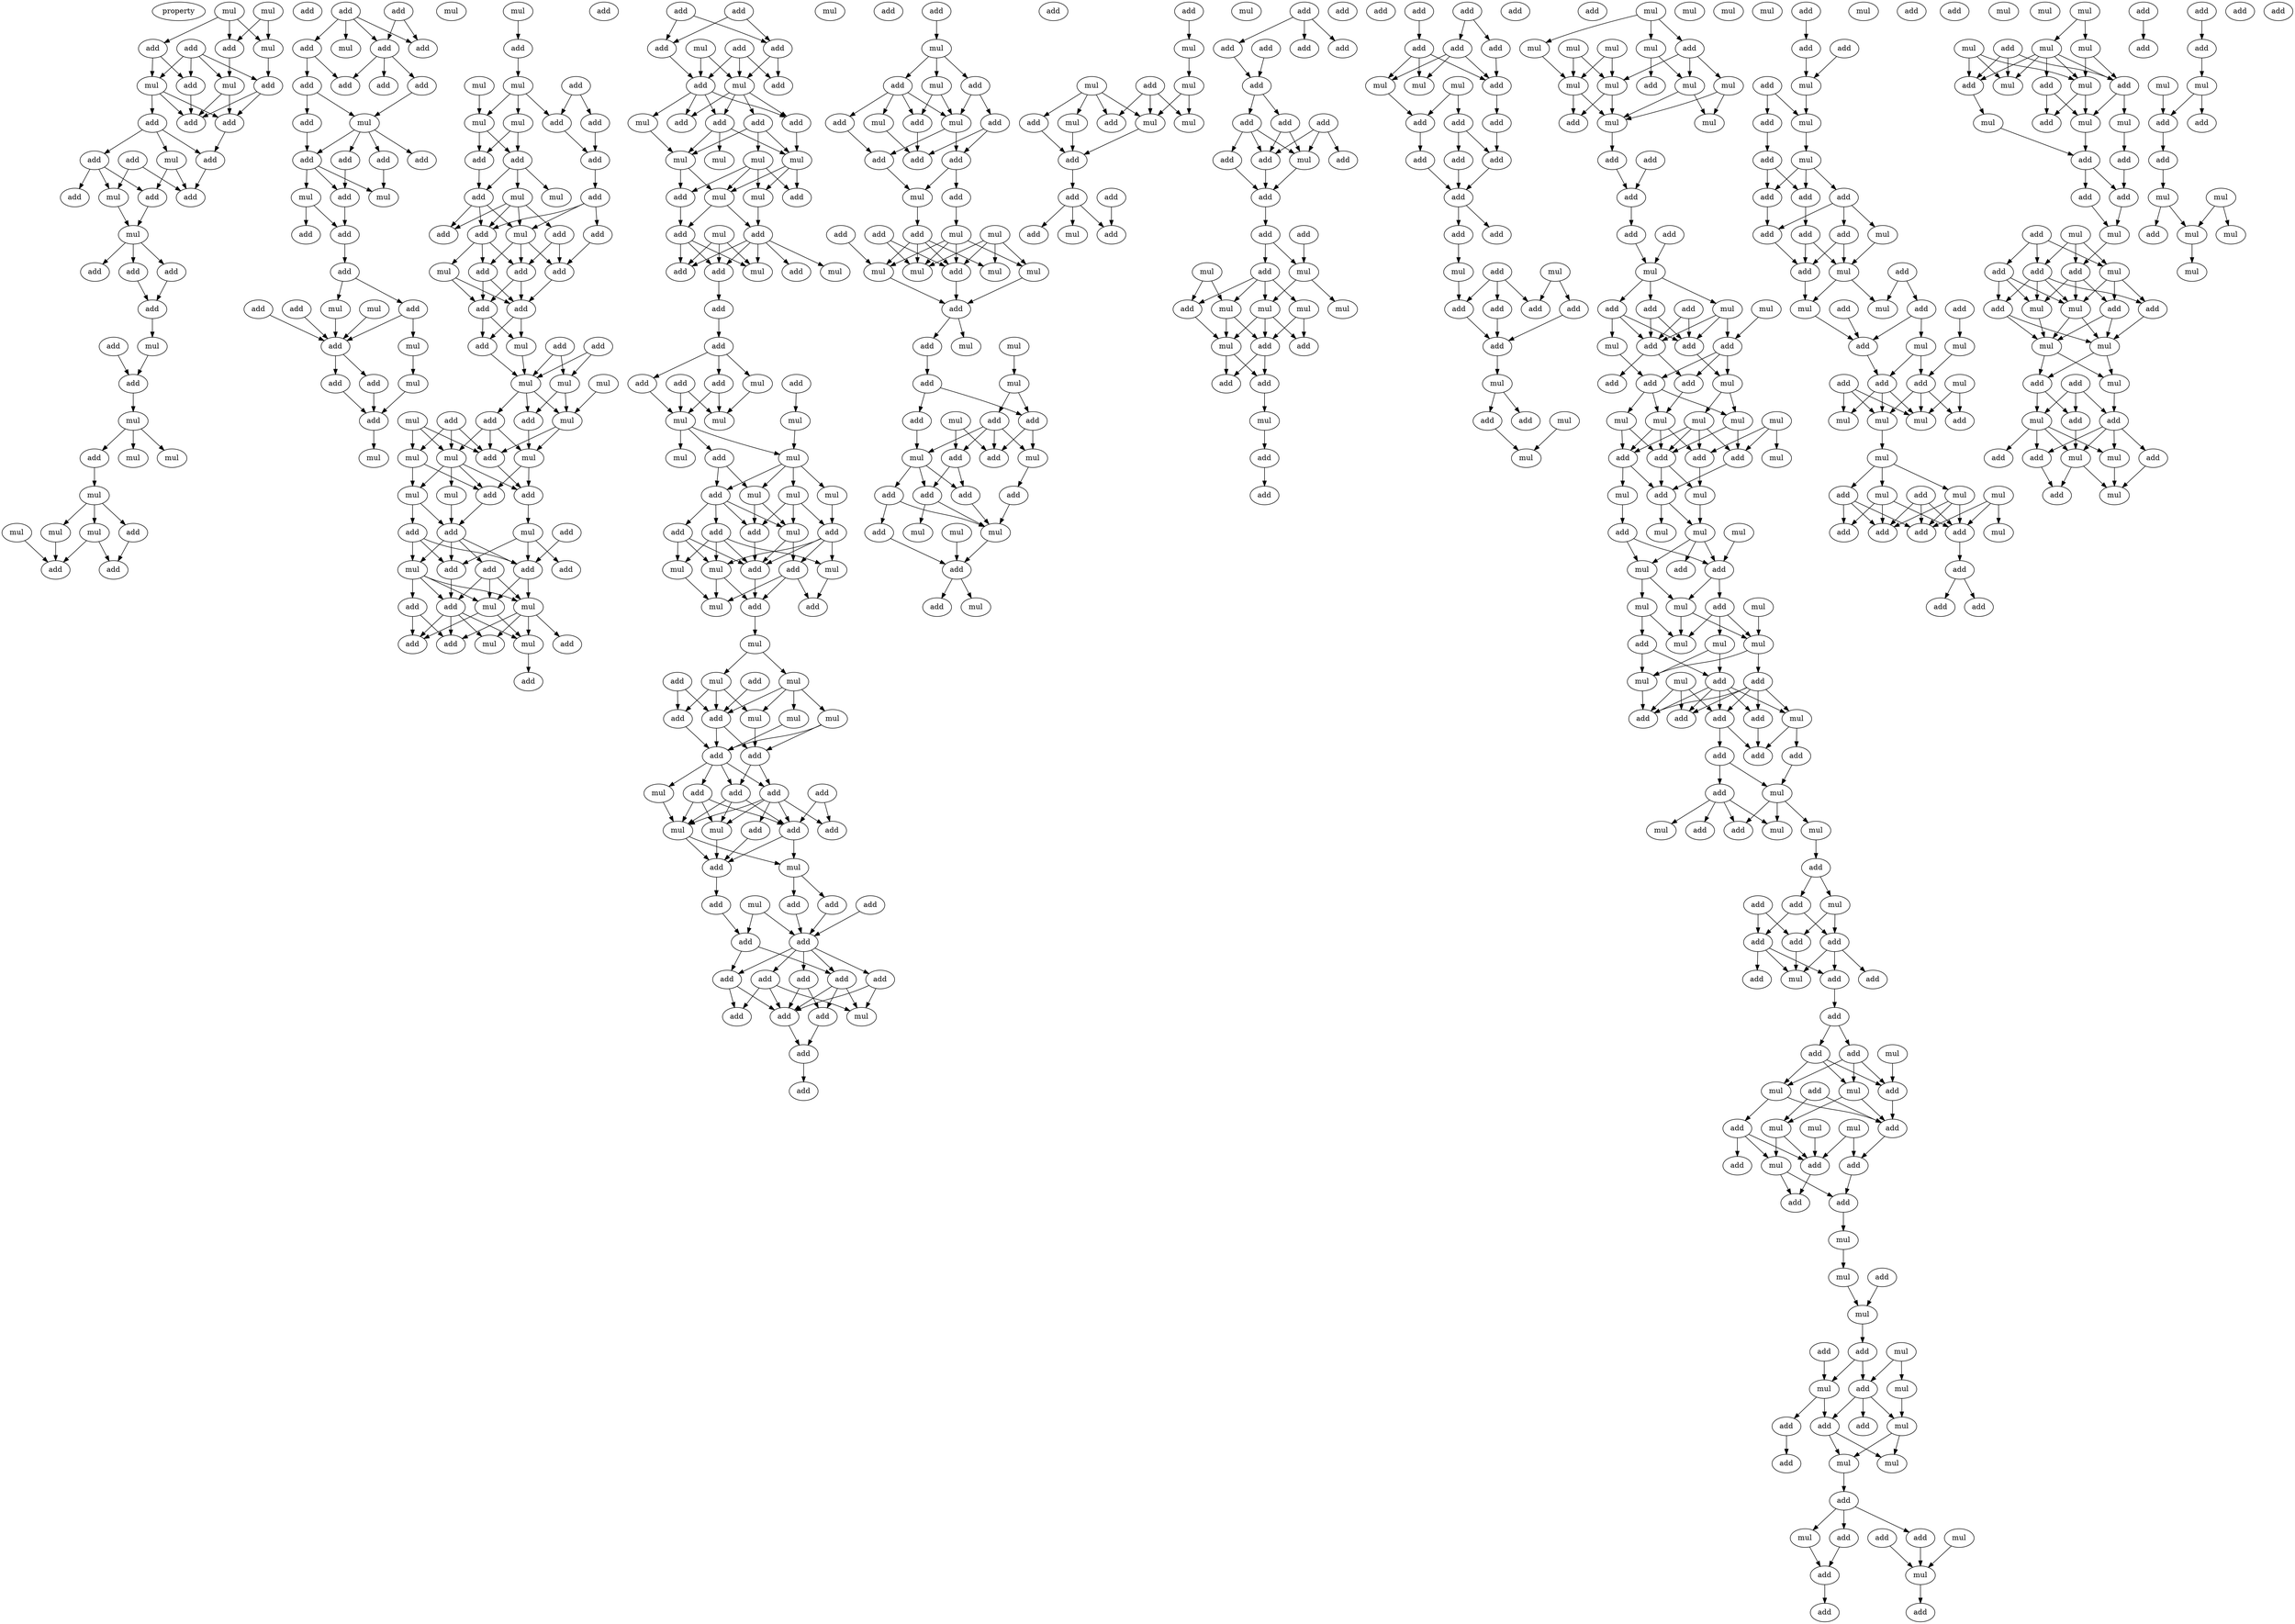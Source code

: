 digraph {
    node [fontcolor=black]
    property [mul=2,lf=1.2]
    0 [ label = mul ];
    1 [ label = mul ];
    2 [ label = add ];
    3 [ label = add ];
    4 [ label = mul ];
    5 [ label = add ];
    6 [ label = add ];
    7 [ label = mul ];
    8 [ label = add ];
    9 [ label = mul ];
    10 [ label = add ];
    11 [ label = add ];
    12 [ label = add ];
    13 [ label = add ];
    14 [ label = add ];
    15 [ label = add ];
    16 [ label = mul ];
    17 [ label = mul ];
    18 [ label = add ];
    19 [ label = add ];
    20 [ label = add ];
    21 [ label = mul ];
    22 [ label = add ];
    23 [ label = add ];
    24 [ label = add ];
    25 [ label = add ];
    26 [ label = add ];
    27 [ label = mul ];
    28 [ label = add ];
    29 [ label = mul ];
    30 [ label = add ];
    31 [ label = mul ];
    32 [ label = mul ];
    33 [ label = mul ];
    34 [ label = mul ];
    35 [ label = add ];
    36 [ label = mul ];
    37 [ label = add ];
    38 [ label = mul ];
    39 [ label = add ];
    40 [ label = add ];
    41 [ label = add ];
    42 [ label = add ];
    43 [ label = mul ];
    44 [ label = add ];
    45 [ label = add ];
    46 [ label = add ];
    47 [ label = add ];
    48 [ label = add ];
    49 [ label = add ];
    50 [ label = mul ];
    51 [ label = add ];
    52 [ label = add ];
    53 [ label = mul ];
    54 [ label = add ];
    55 [ label = add ];
    56 [ label = add ];
    57 [ label = add ];
    58 [ label = add ];
    59 [ label = mul ];
    60 [ label = mul ];
    61 [ label = add ];
    62 [ label = add ];
    63 [ label = add ];
    64 [ label = add ];
    65 [ label = add ];
    66 [ label = mul ];
    67 [ label = mul ];
    68 [ label = add ];
    69 [ label = add ];
    70 [ label = mul ];
    71 [ label = add ];
    72 [ label = mul ];
    73 [ label = add ];
    74 [ label = add ];
    75 [ label = mul ];
    76 [ label = add ];
    77 [ label = mul ];
    78 [ label = add ];
    79 [ label = mul ];
    80 [ label = add ];
    81 [ label = mul ];
    82 [ label = add ];
    83 [ label = mul ];
    84 [ label = mul ];
    85 [ label = add ];
    86 [ label = add ];
    87 [ label = add ];
    88 [ label = add ];
    89 [ label = mul ];
    90 [ label = add ];
    91 [ label = add ];
    92 [ label = mul ];
    93 [ label = add ];
    94 [ label = add ];
    95 [ label = mul ];
    96 [ label = add ];
    97 [ label = add ];
    98 [ label = add ];
    99 [ label = add ];
    100 [ label = mul ];
    101 [ label = add ];
    102 [ label = add ];
    103 [ label = add ];
    104 [ label = add ];
    105 [ label = add ];
    106 [ label = add ];
    107 [ label = mul ];
    108 [ label = mul ];
    109 [ label = mul ];
    110 [ label = mul ];
    111 [ label = mul ];
    112 [ label = add ];
    113 [ label = add ];
    114 [ label = add ];
    115 [ label = mul ];
    116 [ label = mul ];
    117 [ label = mul ];
    118 [ label = mul ];
    119 [ label = add ];
    120 [ label = add ];
    121 [ label = mul ];
    122 [ label = mul ];
    123 [ label = add ];
    124 [ label = add ];
    125 [ label = add ];
    126 [ label = mul ];
    127 [ label = add ];
    128 [ label = add ];
    129 [ label = add ];
    130 [ label = add ];
    131 [ label = add ];
    132 [ label = mul ];
    133 [ label = add ];
    134 [ label = mul ];
    135 [ label = add ];
    136 [ label = mul ];
    137 [ label = mul ];
    138 [ label = add ];
    139 [ label = mul ];
    140 [ label = add ];
    141 [ label = add ];
    142 [ label = add ];
    143 [ label = add ];
    144 [ label = add ];
    145 [ label = add ];
    146 [ label = mul ];
    147 [ label = add ];
    148 [ label = add ];
    149 [ label = mul ];
    150 [ label = add ];
    151 [ label = add ];
    152 [ label = add ];
    153 [ label = add ];
    154 [ label = add ];
    155 [ label = mul ];
    156 [ label = add ];
    157 [ label = mul ];
    158 [ label = mul ];
    159 [ label = mul ];
    160 [ label = mul ];
    161 [ label = mul ];
    162 [ label = mul ];
    163 [ label = add ];
    164 [ label = add ];
    165 [ label = mul ];
    166 [ label = add ];
    167 [ label = add ];
    168 [ label = mul ];
    169 [ label = add ];
    170 [ label = add ];
    171 [ label = add ];
    172 [ label = mul ];
    173 [ label = add ];
    174 [ label = add ];
    175 [ label = add ];
    176 [ label = add ];
    177 [ label = add ];
    178 [ label = mul ];
    179 [ label = add ];
    180 [ label = mul ];
    181 [ label = mul ];
    182 [ label = mul ];
    183 [ label = mul ];
    184 [ label = add ];
    185 [ label = mul ];
    186 [ label = mul ];
    187 [ label = add ];
    188 [ label = mul ];
    189 [ label = mul ];
    190 [ label = mul ];
    191 [ label = add ];
    192 [ label = add ];
    193 [ label = add ];
    194 [ label = add ];
    195 [ label = mul ];
    196 [ label = mul ];
    197 [ label = add ];
    198 [ label = mul ];
    199 [ label = add ];
    200 [ label = add ];
    201 [ label = add ];
    202 [ label = mul ];
    203 [ label = mul ];
    204 [ label = add ];
    205 [ label = add ];
    206 [ label = mul ];
    207 [ label = mul ];
    208 [ label = mul ];
    209 [ label = add ];
    210 [ label = mul ];
    211 [ label = add ];
    212 [ label = mul ];
    213 [ label = mul ];
    214 [ label = add ];
    215 [ label = add ];
    216 [ label = add ];
    217 [ label = add ];
    218 [ label = add ];
    219 [ label = add ];
    220 [ label = mul ];
    221 [ label = add ];
    222 [ label = mul ];
    223 [ label = add ];
    224 [ label = add ];
    225 [ label = mul ];
    226 [ label = add ];
    227 [ label = mul ];
    228 [ label = add ];
    229 [ label = add ];
    230 [ label = add ];
    231 [ label = add ];
    232 [ label = mul ];
    233 [ label = add ];
    234 [ label = add ];
    235 [ label = add ];
    236 [ label = add ];
    237 [ label = add ];
    238 [ label = add ];
    239 [ label = add ];
    240 [ label = add ];
    241 [ label = add ];
    242 [ label = add ];
    243 [ label = add ];
    244 [ label = mul ];
    245 [ label = add ];
    246 [ label = add ];
    247 [ label = add ];
    248 [ label = mul ];
    249 [ label = mul ];
    250 [ label = add ];
    251 [ label = add ];
    252 [ label = add ];
    253 [ label = add ];
    254 [ label = mul ];
    255 [ label = add ];
    256 [ label = mul ];
    257 [ label = add ];
    258 [ label = add ];
    259 [ label = add ];
    260 [ label = add ];
    261 [ label = mul ];
    262 [ label = add ];
    263 [ label = add ];
    264 [ label = add ];
    265 [ label = mul ];
    266 [ label = mul ];
    267 [ label = add ];
    268 [ label = mul ];
    269 [ label = mul ];
    270 [ label = mul ];
    271 [ label = mul ];
    272 [ label = add ];
    273 [ label = mul ];
    274 [ label = add ];
    275 [ label = mul ];
    276 [ label = add ];
    277 [ label = mul ];
    278 [ label = mul ];
    279 [ label = add ];
    280 [ label = add ];
    281 [ label = add ];
    282 [ label = mul ];
    283 [ label = mul ];
    284 [ label = add ];
    285 [ label = add ];
    286 [ label = add ];
    287 [ label = add ];
    288 [ label = add ];
    289 [ label = add ];
    290 [ label = mul ];
    291 [ label = mul ];
    292 [ label = add ];
    293 [ label = mul ];
    294 [ label = add ];
    295 [ label = add ];
    296 [ label = mul ];
    297 [ label = add ];
    298 [ label = add ];
    299 [ label = mul ];
    300 [ label = mul ];
    301 [ label = mul ];
    302 [ label = add ];
    303 [ label = mul ];
    304 [ label = mul ];
    305 [ label = mul ];
    306 [ label = add ];
    307 [ label = add ];
    308 [ label = add ];
    309 [ label = add ];
    310 [ label = add ];
    311 [ label = mul ];
    312 [ label = add ];
    313 [ label = mul ];
    314 [ label = add ];
    315 [ label = add ];
    316 [ label = add ];
    317 [ label = add ];
    318 [ label = add ];
    319 [ label = add ];
    320 [ label = add ];
    321 [ label = add ];
    322 [ label = add ];
    323 [ label = add ];
    324 [ label = add ];
    325 [ label = add ];
    326 [ label = add ];
    327 [ label = add ];
    328 [ label = add ];
    329 [ label = mul ];
    330 [ label = add ];
    331 [ label = add ];
    332 [ label = add ];
    333 [ label = add ];
    334 [ label = mul ];
    335 [ label = mul ];
    336 [ label = mul ];
    337 [ label = mul ];
    338 [ label = mul ];
    339 [ label = add ];
    340 [ label = mul ];
    341 [ label = add ];
    342 [ label = mul ];
    343 [ label = add ];
    344 [ label = add ];
    345 [ label = add ];
    346 [ label = mul ];
    347 [ label = add ];
    348 [ label = add ];
    349 [ label = add ];
    350 [ label = add ];
    351 [ label = add ];
    352 [ label = add ];
    353 [ label = add ];
    354 [ label = mul ];
    355 [ label = mul ];
    356 [ label = add ];
    357 [ label = mul ];
    358 [ label = add ];
    359 [ label = add ];
    360 [ label = add ];
    361 [ label = add ];
    362 [ label = add ];
    363 [ label = add ];
    364 [ label = add ];
    365 [ label = add ];
    366 [ label = add ];
    367 [ label = add ];
    368 [ label = add ];
    369 [ label = mul ];
    370 [ label = mul ];
    371 [ label = add ];
    372 [ label = add ];
    373 [ label = add ];
    374 [ label = add ];
    375 [ label = add ];
    376 [ label = mul ];
    377 [ label = add ];
    378 [ label = add ];
    379 [ label = mul ];
    380 [ label = add ];
    381 [ label = mul ];
    382 [ label = mul ];
    383 [ label = mul ];
    384 [ label = mul ];
    385 [ label = mul ];
    386 [ label = mul ];
    387 [ label = add ];
    388 [ label = mul ];
    389 [ label = mul ];
    390 [ label = mul ];
    391 [ label = add ];
    392 [ label = mul ];
    393 [ label = mul ];
    394 [ label = add ];
    395 [ label = mul ];
    396 [ label = add ];
    397 [ label = add ];
    398 [ label = add ];
    399 [ label = add ];
    400 [ label = add ];
    401 [ label = mul ];
    402 [ label = mul ];
    403 [ label = mul ];
    404 [ label = add ];
    405 [ label = add ];
    406 [ label = add ];
    407 [ label = add ];
    408 [ label = mul ];
    409 [ label = add ];
    410 [ label = add ];
    411 [ label = add ];
    412 [ label = mul ];
    413 [ label = add ];
    414 [ label = add ];
    415 [ label = mul ];
    416 [ label = mul ];
    417 [ label = mul ];
    418 [ label = mul ];
    419 [ label = mul ];
    420 [ label = mul ];
    421 [ label = add ];
    422 [ label = add ];
    423 [ label = add ];
    424 [ label = add ];
    425 [ label = mul ];
    426 [ label = mul ];
    427 [ label = add ];
    428 [ label = add ];
    429 [ label = mul ];
    430 [ label = mul ];
    431 [ label = mul ];
    432 [ label = add ];
    433 [ label = add ];
    434 [ label = mul ];
    435 [ label = mul ];
    436 [ label = add ];
    437 [ label = mul ];
    438 [ label = mul ];
    439 [ label = add ];
    440 [ label = mul ];
    441 [ label = mul ];
    442 [ label = mul ];
    443 [ label = add ];
    444 [ label = mul ];
    445 [ label = add ];
    446 [ label = mul ];
    447 [ label = add ];
    448 [ label = add ];
    449 [ label = mul ];
    450 [ label = add ];
    451 [ label = add ];
    452 [ label = add ];
    453 [ label = add ];
    454 [ label = add ];
    455 [ label = add ];
    456 [ label = mul ];
    457 [ label = mul ];
    458 [ label = mul ];
    459 [ label = mul ];
    460 [ label = add ];
    461 [ label = add ];
    462 [ label = add ];
    463 [ label = mul ];
    464 [ label = add ];
    465 [ label = add ];
    466 [ label = add ];
    467 [ label = add ];
    468 [ label = add ];
    469 [ label = add ];
    470 [ label = mul ];
    471 [ label = add ];
    472 [ label = add ];
    473 [ label = add ];
    474 [ label = mul ];
    475 [ label = add ];
    476 [ label = add ];
    477 [ label = mul ];
    478 [ label = mul ];
    479 [ label = add ];
    480 [ label = add ];
    481 [ label = add ];
    482 [ label = mul ];
    483 [ label = mul ];
    484 [ label = add ];
    485 [ label = mul ];
    486 [ label = add ];
    487 [ label = add ];
    488 [ label = mul ];
    489 [ label = add ];
    490 [ label = add ];
    491 [ label = add ];
    492 [ label = mul ];
    493 [ label = mul ];
    494 [ label = mul ];
    495 [ label = add ];
    496 [ label = mul ];
    497 [ label = mul ];
    498 [ label = mul ];
    499 [ label = add ];
    500 [ label = add ];
    501 [ label = mul ];
    502 [ label = add ];
    503 [ label = mul ];
    504 [ label = mul ];
    505 [ label = add ];
    506 [ label = add ];
    507 [ label = add ];
    508 [ label = add ];
    509 [ label = mul ];
    510 [ label = mul ];
    511 [ label = add ];
    512 [ label = mul ];
    513 [ label = add ];
    514 [ label = add ];
    515 [ label = add ];
    516 [ label = mul ];
    517 [ label = mul ];
    518 [ label = add ];
    519 [ label = add ];
    520 [ label = add ];
    521 [ label = mul ];
    522 [ label = add ];
    523 [ label = add ];
    524 [ label = mul ];
    525 [ label = add ];
    526 [ label = add ];
    527 [ label = add ];
    528 [ label = mul ];
    529 [ label = mul ];
    530 [ label = add ];
    531 [ label = add ];
    532 [ label = add ];
    533 [ label = mul ];
    534 [ label = add ];
    535 [ label = mul ];
    536 [ label = add ];
    537 [ label = add ];
    538 [ label = add ];
    539 [ label = mul ];
    540 [ label = add ];
    541 [ label = add ];
    542 [ label = mul ];
    543 [ label = add ];
    544 [ label = add ];
    545 [ label = add ];
    546 [ label = add ];
    547 [ label = mul ];
    548 [ label = add ];
    549 [ label = mul ];
    550 [ label = add ];
    551 [ label = mul ];
    552 [ label = mul ];
    553 [ label = add ];
    554 [ label = add ];
    555 [ label = mul ];
    556 [ label = add ];
    557 [ label = add ];
    558 [ label = mul ];
    559 [ label = mul ];
    560 [ label = mul ];
    561 [ label = mul ];
    562 [ label = add ];
    563 [ label = mul ];
    564 [ label = mul ];
    565 [ label = mul ];
    566 [ label = add ];
    567 [ label = add ];
    568 [ label = add ];
    569 [ label = add ];
    570 [ label = add ];
    571 [ label = mul ];
    572 [ label = add ];
    573 [ label = add ];
    574 [ label = add ];
    575 [ label = mul ];
    576 [ label = mul ];
    577 [ label = mul ];
    578 [ label = add ];
    579 [ label = mul ];
    580 [ label = mul ];
    581 [ label = add ];
    582 [ label = mul ];
    583 [ label = add ];
    584 [ label = add ];
    585 [ label = mul ];
    586 [ label = mul ];
    587 [ label = mul ];
    588 [ label = mul ];
    589 [ label = add ];
    590 [ label = add ];
    591 [ label = add ];
    592 [ label = add ];
    593 [ label = add ];
    594 [ label = mul ];
    595 [ label = mul ];
    596 [ label = add ];
    597 [ label = add ];
    598 [ label = add ];
    599 [ label = add ];
    600 [ label = mul ];
    601 [ label = mul ];
    602 [ label = add ];
    603 [ label = add ];
    604 [ label = mul ];
    605 [ label = add ];
    606 [ label = mul ];
    607 [ label = mul ];
    608 [ label = add ];
    609 [ label = add ];
    610 [ label = mul ];
    611 [ label = add ];
    612 [ label = add ];
    613 [ label = mul ];
    614 [ label = add ];
    615 [ label = add ];
    616 [ label = mul ];
    617 [ label = mul ];
    618 [ label = add ];
    619 [ label = add ];
    620 [ label = mul ];
    621 [ label = add ];
    622 [ label = add ];
    623 [ label = add ];
    624 [ label = add ];
    625 [ label = mul ];
    626 [ label = mul ];
    627 [ label = add ];
    628 [ label = add ];
    629 [ label = add ];
    630 [ label = mul ];
    631 [ label = mul ];
    632 [ label = add ];
    633 [ label = mul ];
    634 [ label = mul ];
    635 [ label = mul ];
    636 [ label = add ];
    637 [ label = add ];
    0 -> 2 [ name = 0 ];
    0 -> 4 [ name = 1 ];
    1 -> 2 [ name = 2 ];
    1 -> 3 [ name = 3 ];
    1 -> 4 [ name = 4 ];
    2 -> 7 [ name = 5 ];
    3 -> 6 [ name = 6 ];
    3 -> 9 [ name = 7 ];
    4 -> 8 [ name = 8 ];
    5 -> 6 [ name = 9 ];
    5 -> 7 [ name = 10 ];
    5 -> 8 [ name = 11 ];
    5 -> 9 [ name = 12 ];
    6 -> 10 [ name = 13 ];
    7 -> 10 [ name = 14 ];
    7 -> 11 [ name = 15 ];
    8 -> 10 [ name = 16 ];
    8 -> 11 [ name = 17 ];
    9 -> 10 [ name = 18 ];
    9 -> 11 [ name = 19 ];
    9 -> 12 [ name = 20 ];
    11 -> 13 [ name = 21 ];
    12 -> 13 [ name = 22 ];
    12 -> 14 [ name = 23 ];
    12 -> 16 [ name = 24 ];
    13 -> 19 [ name = 25 ];
    14 -> 17 [ name = 26 ];
    14 -> 18 [ name = 27 ];
    14 -> 20 [ name = 28 ];
    15 -> 17 [ name = 29 ];
    15 -> 19 [ name = 30 ];
    16 -> 18 [ name = 31 ];
    16 -> 19 [ name = 32 ];
    17 -> 21 [ name = 33 ];
    18 -> 21 [ name = 34 ];
    21 -> 22 [ name = 35 ];
    21 -> 23 [ name = 36 ];
    21 -> 24 [ name = 37 ];
    23 -> 25 [ name = 38 ];
    24 -> 25 [ name = 39 ];
    25 -> 27 [ name = 40 ];
    26 -> 28 [ name = 41 ];
    27 -> 28 [ name = 42 ];
    28 -> 29 [ name = 43 ];
    29 -> 30 [ name = 44 ];
    29 -> 31 [ name = 45 ];
    29 -> 32 [ name = 46 ];
    30 -> 33 [ name = 47 ];
    33 -> 34 [ name = 48 ];
    33 -> 35 [ name = 49 ];
    33 -> 38 [ name = 50 ];
    34 -> 39 [ name = 51 ];
    35 -> 40 [ name = 52 ];
    36 -> 39 [ name = 53 ];
    38 -> 39 [ name = 54 ];
    38 -> 40 [ name = 55 ];
    41 -> 43 [ name = 56 ];
    41 -> 44 [ name = 57 ];
    41 -> 45 [ name = 58 ];
    41 -> 46 [ name = 59 ];
    42 -> 44 [ name = 60 ];
    42 -> 46 [ name = 61 ];
    44 -> 48 [ name = 62 ];
    44 -> 49 [ name = 63 ];
    44 -> 51 [ name = 64 ];
    45 -> 47 [ name = 65 ];
    45 -> 51 [ name = 66 ];
    47 -> 52 [ name = 67 ];
    47 -> 53 [ name = 68 ];
    49 -> 53 [ name = 69 ];
    52 -> 56 [ name = 70 ];
    53 -> 54 [ name = 71 ];
    53 -> 55 [ name = 72 ];
    53 -> 56 [ name = 73 ];
    53 -> 57 [ name = 74 ];
    54 -> 58 [ name = 75 ];
    55 -> 59 [ name = 76 ];
    56 -> 58 [ name = 77 ];
    56 -> 59 [ name = 78 ];
    56 -> 60 [ name = 79 ];
    58 -> 62 [ name = 80 ];
    60 -> 61 [ name = 81 ];
    60 -> 62 [ name = 82 ];
    62 -> 63 [ name = 83 ];
    63 -> 64 [ name = 84 ];
    63 -> 66 [ name = 85 ];
    64 -> 69 [ name = 86 ];
    64 -> 70 [ name = 87 ];
    65 -> 69 [ name = 88 ];
    66 -> 69 [ name = 89 ];
    67 -> 69 [ name = 90 ];
    68 -> 69 [ name = 91 ];
    69 -> 71 [ name = 92 ];
    69 -> 73 [ name = 93 ];
    70 -> 72 [ name = 94 ];
    71 -> 74 [ name = 95 ];
    72 -> 74 [ name = 96 ];
    73 -> 74 [ name = 97 ];
    74 -> 77 [ name = 98 ];
    75 -> 78 [ name = 99 ];
    78 -> 81 [ name = 100 ];
    79 -> 83 [ name = 101 ];
    80 -> 82 [ name = 102 ];
    80 -> 85 [ name = 103 ];
    81 -> 83 [ name = 104 ];
    81 -> 84 [ name = 105 ];
    81 -> 85 [ name = 106 ];
    82 -> 88 [ name = 107 ];
    83 -> 86 [ name = 108 ];
    83 -> 87 [ name = 109 ];
    84 -> 86 [ name = 110 ];
    84 -> 87 [ name = 111 ];
    85 -> 88 [ name = 112 ];
    86 -> 89 [ name = 113 ];
    86 -> 90 [ name = 114 ];
    86 -> 92 [ name = 115 ];
    87 -> 90 [ name = 116 ];
    88 -> 91 [ name = 117 ];
    90 -> 93 [ name = 118 ];
    90 -> 94 [ name = 119 ];
    90 -> 95 [ name = 120 ];
    91 -> 93 [ name = 121 ];
    91 -> 95 [ name = 122 ];
    91 -> 97 [ name = 123 ];
    92 -> 93 [ name = 124 ];
    92 -> 94 [ name = 125 ];
    92 -> 95 [ name = 126 ];
    92 -> 96 [ name = 127 ];
    93 -> 98 [ name = 128 ];
    93 -> 100 [ name = 129 ];
    93 -> 101 [ name = 130 ];
    95 -> 98 [ name = 131 ];
    95 -> 99 [ name = 132 ];
    95 -> 101 [ name = 133 ];
    96 -> 98 [ name = 134 ];
    96 -> 99 [ name = 135 ];
    97 -> 99 [ name = 136 ];
    98 -> 102 [ name = 137 ];
    98 -> 103 [ name = 138 ];
    99 -> 102 [ name = 139 ];
    100 -> 102 [ name = 140 ];
    100 -> 103 [ name = 141 ];
    101 -> 102 [ name = 142 ];
    101 -> 103 [ name = 143 ];
    102 -> 104 [ name = 144 ];
    102 -> 107 [ name = 145 ];
    103 -> 104 [ name = 146 ];
    103 -> 107 [ name = 147 ];
    104 -> 108 [ name = 148 ];
    105 -> 108 [ name = 149 ];
    105 -> 109 [ name = 150 ];
    106 -> 108 [ name = 151 ];
    106 -> 109 [ name = 152 ];
    107 -> 108 [ name = 153 ];
    108 -> 111 [ name = 154 ];
    108 -> 112 [ name = 155 ];
    108 -> 114 [ name = 156 ];
    109 -> 111 [ name = 157 ];
    109 -> 114 [ name = 158 ];
    110 -> 111 [ name = 159 ];
    111 -> 118 [ name = 160 ];
    111 -> 119 [ name = 161 ];
    112 -> 117 [ name = 162 ];
    112 -> 118 [ name = 163 ];
    112 -> 119 [ name = 164 ];
    113 -> 116 [ name = 165 ];
    113 -> 117 [ name = 166 ];
    113 -> 119 [ name = 167 ];
    114 -> 118 [ name = 168 ];
    115 -> 116 [ name = 169 ];
    115 -> 117 [ name = 170 ];
    115 -> 119 [ name = 171 ];
    116 -> 121 [ name = 172 ];
    116 -> 123 [ name = 173 ];
    117 -> 120 [ name = 174 ];
    117 -> 121 [ name = 175 ];
    117 -> 122 [ name = 176 ];
    117 -> 123 [ name = 177 ];
    118 -> 120 [ name = 178 ];
    118 -> 123 [ name = 179 ];
    119 -> 120 [ name = 180 ];
    120 -> 126 [ name = 181 ];
    121 -> 124 [ name = 182 ];
    121 -> 127 [ name = 183 ];
    122 -> 127 [ name = 184 ];
    123 -> 127 [ name = 185 ];
    124 -> 129 [ name = 186 ];
    124 -> 130 [ name = 187 ];
    124 -> 132 [ name = 188 ];
    125 -> 129 [ name = 189 ];
    126 -> 129 [ name = 190 ];
    126 -> 130 [ name = 191 ];
    126 -> 131 [ name = 192 ];
    127 -> 128 [ name = 193 ];
    127 -> 129 [ name = 194 ];
    127 -> 130 [ name = 195 ];
    127 -> 132 [ name = 196 ];
    128 -> 133 [ name = 197 ];
    128 -> 134 [ name = 198 ];
    128 -> 136 [ name = 199 ];
    129 -> 134 [ name = 200 ];
    129 -> 136 [ name = 201 ];
    130 -> 133 [ name = 202 ];
    132 -> 133 [ name = 203 ];
    132 -> 134 [ name = 204 ];
    132 -> 135 [ name = 205 ];
    132 -> 136 [ name = 206 ];
    133 -> 137 [ name = 207 ];
    133 -> 139 [ name = 208 ];
    133 -> 140 [ name = 209 ];
    133 -> 141 [ name = 210 ];
    134 -> 137 [ name = 211 ];
    134 -> 138 [ name = 212 ];
    134 -> 139 [ name = 213 ];
    134 -> 141 [ name = 214 ];
    135 -> 140 [ name = 215 ];
    135 -> 141 [ name = 216 ];
    136 -> 137 [ name = 217 ];
    136 -> 140 [ name = 218 ];
    137 -> 142 [ name = 219 ];
    143 -> 145 [ name = 220 ];
    143 -> 147 [ name = 221 ];
    144 -> 145 [ name = 222 ];
    144 -> 147 [ name = 223 ];
    145 -> 150 [ name = 224 ];
    146 -> 149 [ name = 225 ];
    146 -> 150 [ name = 226 ];
    147 -> 149 [ name = 227 ];
    147 -> 151 [ name = 228 ];
    148 -> 149 [ name = 229 ];
    148 -> 150 [ name = 230 ];
    148 -> 151 [ name = 231 ];
    149 -> 152 [ name = 232 ];
    149 -> 153 [ name = 233 ];
    149 -> 154 [ name = 234 ];
    149 -> 156 [ name = 235 ];
    150 -> 152 [ name = 236 ];
    150 -> 153 [ name = 237 ];
    150 -> 154 [ name = 238 ];
    150 -> 155 [ name = 239 ];
    153 -> 158 [ name = 240 ];
    153 -> 159 [ name = 241 ];
    153 -> 160 [ name = 242 ];
    154 -> 159 [ name = 243 ];
    155 -> 158 [ name = 244 ];
    156 -> 157 [ name = 245 ];
    156 -> 158 [ name = 246 ];
    156 -> 159 [ name = 247 ];
    157 -> 161 [ name = 248 ];
    157 -> 162 [ name = 249 ];
    157 -> 163 [ name = 250 ];
    157 -> 164 [ name = 251 ];
    158 -> 162 [ name = 252 ];
    158 -> 163 [ name = 253 ];
    159 -> 161 [ name = 254 ];
    159 -> 162 [ name = 255 ];
    159 -> 164 [ name = 256 ];
    161 -> 166 [ name = 257 ];
    162 -> 166 [ name = 258 ];
    162 -> 167 [ name = 259 ];
    163 -> 167 [ name = 260 ];
    165 -> 168 [ name = 261 ];
    165 -> 170 [ name = 262 ];
    165 -> 171 [ name = 263 ];
    166 -> 168 [ name = 264 ];
    166 -> 169 [ name = 265 ];
    166 -> 170 [ name = 266 ];
    166 -> 171 [ name = 267 ];
    166 -> 172 [ name = 268 ];
    167 -> 168 [ name = 269 ];
    167 -> 170 [ name = 270 ];
    167 -> 171 [ name = 271 ];
    171 -> 173 [ name = 272 ];
    173 -> 174 [ name = 273 ];
    174 -> 176 [ name = 274 ];
    174 -> 178 [ name = 275 ];
    174 -> 179 [ name = 276 ];
    175 -> 181 [ name = 277 ];
    175 -> 182 [ name = 278 ];
    176 -> 181 [ name = 279 ];
    176 -> 182 [ name = 280 ];
    177 -> 180 [ name = 281 ];
    178 -> 182 [ name = 282 ];
    179 -> 181 [ name = 283 ];
    180 -> 185 [ name = 284 ];
    181 -> 183 [ name = 285 ];
    181 -> 184 [ name = 286 ];
    181 -> 185 [ name = 287 ];
    184 -> 187 [ name = 288 ];
    184 -> 188 [ name = 289 ];
    185 -> 186 [ name = 290 ];
    185 -> 187 [ name = 291 ];
    185 -> 188 [ name = 292 ];
    185 -> 189 [ name = 293 ];
    186 -> 194 [ name = 294 ];
    187 -> 190 [ name = 295 ];
    187 -> 191 [ name = 296 ];
    187 -> 192 [ name = 297 ];
    187 -> 193 [ name = 298 ];
    188 -> 190 [ name = 299 ];
    188 -> 192 [ name = 300 ];
    189 -> 190 [ name = 301 ];
    189 -> 192 [ name = 302 ];
    189 -> 194 [ name = 303 ];
    190 -> 197 [ name = 304 ];
    190 -> 199 [ name = 305 ];
    191 -> 196 [ name = 306 ];
    191 -> 197 [ name = 307 ];
    191 -> 198 [ name = 308 ];
    192 -> 197 [ name = 309 ];
    193 -> 195 [ name = 310 ];
    193 -> 196 [ name = 311 ];
    193 -> 197 [ name = 312 ];
    193 -> 198 [ name = 313 ];
    194 -> 195 [ name = 314 ];
    194 -> 197 [ name = 315 ];
    194 -> 198 [ name = 316 ];
    194 -> 199 [ name = 317 ];
    195 -> 201 [ name = 318 ];
    196 -> 202 [ name = 319 ];
    197 -> 200 [ name = 320 ];
    198 -> 200 [ name = 321 ];
    198 -> 202 [ name = 322 ];
    199 -> 200 [ name = 323 ];
    199 -> 201 [ name = 324 ];
    199 -> 202 [ name = 325 ];
    200 -> 203 [ name = 326 ];
    203 -> 206 [ name = 327 ];
    203 -> 207 [ name = 328 ];
    204 -> 209 [ name = 329 ];
    204 -> 211 [ name = 330 ];
    205 -> 209 [ name = 331 ];
    206 -> 209 [ name = 332 ];
    206 -> 211 [ name = 333 ];
    206 -> 213 [ name = 334 ];
    207 -> 209 [ name = 335 ];
    207 -> 210 [ name = 336 ];
    207 -> 212 [ name = 337 ];
    207 -> 213 [ name = 338 ];
    209 -> 214 [ name = 339 ];
    209 -> 215 [ name = 340 ];
    210 -> 214 [ name = 341 ];
    210 -> 215 [ name = 342 ];
    211 -> 214 [ name = 343 ];
    212 -> 214 [ name = 344 ];
    213 -> 215 [ name = 345 ];
    214 -> 216 [ name = 346 ];
    214 -> 218 [ name = 347 ];
    214 -> 219 [ name = 348 ];
    214 -> 220 [ name = 349 ];
    215 -> 216 [ name = 350 ];
    215 -> 219 [ name = 351 ];
    216 -> 221 [ name = 352 ];
    216 -> 222 [ name = 353 ];
    216 -> 223 [ name = 354 ];
    216 -> 224 [ name = 355 ];
    216 -> 225 [ name = 356 ];
    217 -> 221 [ name = 357 ];
    217 -> 223 [ name = 358 ];
    218 -> 221 [ name = 359 ];
    218 -> 222 [ name = 360 ];
    218 -> 225 [ name = 361 ];
    219 -> 221 [ name = 362 ];
    219 -> 222 [ name = 363 ];
    219 -> 225 [ name = 364 ];
    220 -> 225 [ name = 365 ];
    221 -> 226 [ name = 366 ];
    221 -> 227 [ name = 367 ];
    222 -> 226 [ name = 368 ];
    224 -> 226 [ name = 369 ];
    225 -> 226 [ name = 370 ];
    225 -> 227 [ name = 371 ];
    226 -> 231 [ name = 372 ];
    227 -> 229 [ name = 373 ];
    227 -> 230 [ name = 374 ];
    228 -> 233 [ name = 375 ];
    229 -> 233 [ name = 376 ];
    230 -> 233 [ name = 377 ];
    231 -> 234 [ name = 378 ];
    232 -> 233 [ name = 379 ];
    232 -> 234 [ name = 380 ];
    233 -> 235 [ name = 381 ];
    233 -> 236 [ name = 382 ];
    233 -> 237 [ name = 383 ];
    233 -> 238 [ name = 384 ];
    233 -> 239 [ name = 385 ];
    234 -> 235 [ name = 386 ];
    234 -> 238 [ name = 387 ];
    235 -> 240 [ name = 388 ];
    235 -> 243 [ name = 389 ];
    236 -> 243 [ name = 390 ];
    236 -> 244 [ name = 391 ];
    237 -> 240 [ name = 392 ];
    237 -> 243 [ name = 393 ];
    237 -> 244 [ name = 394 ];
    238 -> 241 [ name = 395 ];
    238 -> 243 [ name = 396 ];
    238 -> 244 [ name = 397 ];
    239 -> 241 [ name = 398 ];
    239 -> 243 [ name = 399 ];
    241 -> 245 [ name = 400 ];
    243 -> 245 [ name = 401 ];
    245 -> 247 [ name = 402 ];
    246 -> 248 [ name = 403 ];
    248 -> 249 [ name = 404 ];
    248 -> 250 [ name = 405 ];
    248 -> 251 [ name = 406 ];
    249 -> 255 [ name = 407 ];
    249 -> 256 [ name = 408 ];
    250 -> 252 [ name = 409 ];
    250 -> 254 [ name = 410 ];
    250 -> 255 [ name = 411 ];
    250 -> 256 [ name = 412 ];
    251 -> 253 [ name = 413 ];
    251 -> 256 [ name = 414 ];
    252 -> 257 [ name = 415 ];
    253 -> 258 [ name = 416 ];
    253 -> 259 [ name = 417 ];
    254 -> 259 [ name = 418 ];
    255 -> 259 [ name = 419 ];
    256 -> 257 [ name = 420 ];
    256 -> 258 [ name = 421 ];
    257 -> 261 [ name = 422 ];
    258 -> 260 [ name = 423 ];
    258 -> 261 [ name = 424 ];
    260 -> 266 [ name = 425 ];
    261 -> 263 [ name = 426 ];
    262 -> 271 [ name = 427 ];
    263 -> 267 [ name = 428 ];
    263 -> 269 [ name = 429 ];
    263 -> 270 [ name = 430 ];
    263 -> 271 [ name = 431 ];
    264 -> 267 [ name = 432 ];
    264 -> 269 [ name = 433 ];
    265 -> 267 [ name = 434 ];
    265 -> 268 [ name = 435 ];
    265 -> 269 [ name = 436 ];
    265 -> 270 [ name = 437 ];
    266 -> 267 [ name = 438 ];
    266 -> 268 [ name = 439 ];
    266 -> 269 [ name = 440 ];
    266 -> 271 [ name = 441 ];
    267 -> 272 [ name = 442 ];
    268 -> 272 [ name = 443 ];
    271 -> 272 [ name = 444 ];
    272 -> 274 [ name = 445 ];
    272 -> 275 [ name = 446 ];
    273 -> 277 [ name = 447 ];
    274 -> 276 [ name = 448 ];
    276 -> 280 [ name = 449 ];
    276 -> 281 [ name = 450 ];
    277 -> 279 [ name = 451 ];
    277 -> 280 [ name = 452 ];
    278 -> 284 [ name = 453 ];
    278 -> 285 [ name = 454 ];
    279 -> 282 [ name = 455 ];
    279 -> 283 [ name = 456 ];
    279 -> 284 [ name = 457 ];
    279 -> 285 [ name = 458 ];
    280 -> 282 [ name = 459 ];
    280 -> 285 [ name = 460 ];
    281 -> 283 [ name = 461 ];
    282 -> 288 [ name = 462 ];
    283 -> 286 [ name = 463 ];
    283 -> 287 [ name = 464 ];
    283 -> 289 [ name = 465 ];
    284 -> 286 [ name = 466 ];
    284 -> 287 [ name = 467 ];
    286 -> 291 [ name = 468 ];
    286 -> 293 [ name = 469 ];
    287 -> 293 [ name = 470 ];
    288 -> 293 [ name = 471 ];
    289 -> 292 [ name = 472 ];
    289 -> 293 [ name = 473 ];
    290 -> 294 [ name = 474 ];
    292 -> 294 [ name = 475 ];
    293 -> 294 [ name = 476 ];
    294 -> 295 [ name = 477 ];
    294 -> 296 [ name = 478 ];
    298 -> 299 [ name = 479 ];
    299 -> 300 [ name = 480 ];
    300 -> 303 [ name = 481 ];
    300 -> 304 [ name = 482 ];
    301 -> 303 [ name = 483 ];
    301 -> 305 [ name = 484 ];
    301 -> 306 [ name = 485 ];
    301 -> 307 [ name = 486 ];
    302 -> 303 [ name = 487 ];
    302 -> 304 [ name = 488 ];
    302 -> 307 [ name = 489 ];
    303 -> 308 [ name = 490 ];
    305 -> 308 [ name = 491 ];
    306 -> 308 [ name = 492 ];
    308 -> 309 [ name = 493 ];
    309 -> 311 [ name = 494 ];
    309 -> 312 [ name = 495 ];
    309 -> 314 [ name = 496 ];
    310 -> 312 [ name = 497 ];
    315 -> 316 [ name = 498 ];
    315 -> 318 [ name = 499 ];
    315 -> 319 [ name = 500 ];
    316 -> 321 [ name = 501 ];
    320 -> 321 [ name = 502 ];
    321 -> 322 [ name = 503 ];
    321 -> 325 [ name = 504 ];
    322 -> 327 [ name = 505 ];
    322 -> 328 [ name = 506 ];
    322 -> 329 [ name = 507 ];
    324 -> 326 [ name = 508 ];
    324 -> 328 [ name = 509 ];
    324 -> 329 [ name = 510 ];
    325 -> 328 [ name = 511 ];
    325 -> 329 [ name = 512 ];
    327 -> 330 [ name = 513 ];
    328 -> 330 [ name = 514 ];
    329 -> 330 [ name = 515 ];
    330 -> 331 [ name = 516 ];
    331 -> 333 [ name = 517 ];
    331 -> 335 [ name = 518 ];
    332 -> 335 [ name = 519 ];
    333 -> 336 [ name = 520 ];
    333 -> 337 [ name = 521 ];
    333 -> 339 [ name = 522 ];
    333 -> 340 [ name = 523 ];
    334 -> 339 [ name = 524 ];
    334 -> 340 [ name = 525 ];
    335 -> 336 [ name = 526 ];
    335 -> 338 [ name = 527 ];
    336 -> 341 [ name = 528 ];
    336 -> 342 [ name = 529 ];
    336 -> 343 [ name = 530 ];
    337 -> 341 [ name = 531 ];
    337 -> 343 [ name = 532 ];
    339 -> 342 [ name = 533 ];
    340 -> 342 [ name = 534 ];
    340 -> 343 [ name = 535 ];
    342 -> 344 [ name = 536 ];
    342 -> 345 [ name = 537 ];
    343 -> 344 [ name = 538 ];
    343 -> 345 [ name = 539 ];
    344 -> 346 [ name = 540 ];
    346 -> 347 [ name = 541 ];
    347 -> 348 [ name = 542 ];
    349 -> 352 [ name = 543 ];
    349 -> 353 [ name = 544 ];
    350 -> 351 [ name = 545 ];
    351 -> 355 [ name = 546 ];
    351 -> 356 [ name = 547 ];
    351 -> 357 [ name = 548 ];
    352 -> 356 [ name = 549 ];
    353 -> 355 [ name = 550 ];
    353 -> 356 [ name = 551 ];
    353 -> 357 [ name = 552 ];
    354 -> 358 [ name = 553 ];
    354 -> 359 [ name = 554 ];
    355 -> 359 [ name = 555 ];
    356 -> 360 [ name = 556 ];
    358 -> 362 [ name = 557 ];
    358 -> 363 [ name = 558 ];
    359 -> 361 [ name = 559 ];
    360 -> 362 [ name = 560 ];
    361 -> 364 [ name = 561 ];
    362 -> 364 [ name = 562 ];
    363 -> 364 [ name = 563 ];
    364 -> 365 [ name = 564 ];
    364 -> 366 [ name = 565 ];
    365 -> 370 [ name = 566 ];
    368 -> 371 [ name = 567 ];
    368 -> 372 [ name = 568 ];
    368 -> 373 [ name = 569 ];
    369 -> 372 [ name = 570 ];
    369 -> 374 [ name = 571 ];
    370 -> 373 [ name = 572 ];
    371 -> 375 [ name = 573 ];
    373 -> 375 [ name = 574 ];
    374 -> 375 [ name = 575 ];
    375 -> 376 [ name = 576 ];
    376 -> 378 [ name = 577 ];
    376 -> 380 [ name = 578 ];
    379 -> 381 [ name = 579 ];
    380 -> 381 [ name = 580 ];
    382 -> 384 [ name = 581 ];
    382 -> 385 [ name = 582 ];
    382 -> 387 [ name = 583 ];
    383 -> 389 [ name = 584 ];
    383 -> 392 [ name = 585 ];
    384 -> 388 [ name = 586 ];
    384 -> 391 [ name = 587 ];
    385 -> 389 [ name = 588 ];
    386 -> 389 [ name = 589 ];
    386 -> 392 [ name = 590 ];
    387 -> 388 [ name = 591 ];
    387 -> 390 [ name = 592 ];
    387 -> 392 [ name = 593 ];
    388 -> 393 [ name = 594 ];
    388 -> 395 [ name = 595 ];
    389 -> 393 [ name = 596 ];
    389 -> 394 [ name = 597 ];
    390 -> 393 [ name = 598 ];
    390 -> 395 [ name = 599 ];
    392 -> 393 [ name = 600 ];
    392 -> 394 [ name = 601 ];
    393 -> 396 [ name = 602 ];
    396 -> 398 [ name = 603 ];
    397 -> 398 [ name = 604 ];
    398 -> 400 [ name = 605 ];
    399 -> 401 [ name = 606 ];
    400 -> 401 [ name = 607 ];
    401 -> 402 [ name = 608 ];
    401 -> 405 [ name = 609 ];
    401 -> 406 [ name = 610 ];
    402 -> 407 [ name = 611 ];
    402 -> 409 [ name = 612 ];
    402 -> 410 [ name = 613 ];
    403 -> 409 [ name = 614 ];
    404 -> 407 [ name = 615 ];
    404 -> 410 [ name = 616 ];
    405 -> 407 [ name = 617 ];
    405 -> 408 [ name = 618 ];
    405 -> 410 [ name = 619 ];
    406 -> 407 [ name = 620 ];
    406 -> 410 [ name = 621 ];
    407 -> 412 [ name = 622 ];
    408 -> 411 [ name = 623 ];
    409 -> 411 [ name = 624 ];
    409 -> 412 [ name = 625 ];
    409 -> 413 [ name = 626 ];
    410 -> 413 [ name = 627 ];
    410 -> 414 [ name = 628 ];
    411 -> 415 [ name = 629 ];
    411 -> 417 [ name = 630 ];
    411 -> 419 [ name = 631 ];
    412 -> 417 [ name = 632 ];
    412 -> 418 [ name = 633 ];
    413 -> 419 [ name = 634 ];
    415 -> 421 [ name = 635 ];
    415 -> 423 [ name = 636 ];
    416 -> 420 [ name = 637 ];
    416 -> 422 [ name = 638 ];
    416 -> 424 [ name = 639 ];
    417 -> 421 [ name = 640 ];
    417 -> 424 [ name = 641 ];
    418 -> 421 [ name = 642 ];
    418 -> 422 [ name = 643 ];
    418 -> 423 [ name = 644 ];
    418 -> 424 [ name = 645 ];
    419 -> 421 [ name = 646 ];
    419 -> 422 [ name = 647 ];
    419 -> 423 [ name = 648 ];
    421 -> 426 [ name = 649 ];
    421 -> 427 [ name = 650 ];
    422 -> 426 [ name = 651 ];
    423 -> 425 [ name = 652 ];
    423 -> 427 [ name = 653 ];
    424 -> 427 [ name = 654 ];
    425 -> 428 [ name = 655 ];
    426 -> 429 [ name = 656 ];
    427 -> 429 [ name = 657 ];
    427 -> 431 [ name = 658 ];
    428 -> 432 [ name = 659 ];
    428 -> 434 [ name = 660 ];
    429 -> 432 [ name = 661 ];
    429 -> 433 [ name = 662 ];
    429 -> 434 [ name = 663 ];
    430 -> 432 [ name = 664 ];
    432 -> 435 [ name = 665 ];
    432 -> 436 [ name = 666 ];
    434 -> 435 [ name = 667 ];
    434 -> 437 [ name = 668 ];
    435 -> 440 [ name = 669 ];
    435 -> 442 [ name = 670 ];
    436 -> 440 [ name = 671 ];
    436 -> 441 [ name = 672 ];
    436 -> 442 [ name = 673 ];
    437 -> 439 [ name = 674 ];
    437 -> 442 [ name = 675 ];
    438 -> 440 [ name = 676 ];
    439 -> 443 [ name = 677 ];
    439 -> 444 [ name = 678 ];
    440 -> 444 [ name = 679 ];
    440 -> 445 [ name = 680 ];
    441 -> 443 [ name = 681 ];
    441 -> 444 [ name = 682 ];
    443 -> 447 [ name = 683 ];
    443 -> 448 [ name = 684 ];
    443 -> 449 [ name = 685 ];
    443 -> 450 [ name = 686 ];
    443 -> 451 [ name = 687 ];
    444 -> 448 [ name = 688 ];
    445 -> 447 [ name = 689 ];
    445 -> 448 [ name = 690 ];
    445 -> 449 [ name = 691 ];
    445 -> 450 [ name = 692 ];
    445 -> 451 [ name = 693 ];
    446 -> 447 [ name = 694 ];
    446 -> 448 [ name = 695 ];
    446 -> 451 [ name = 696 ];
    449 -> 452 [ name = 697 ];
    449 -> 453 [ name = 698 ];
    450 -> 452 [ name = 699 ];
    451 -> 452 [ name = 700 ];
    451 -> 454 [ name = 701 ];
    453 -> 456 [ name = 702 ];
    454 -> 455 [ name = 703 ];
    454 -> 456 [ name = 704 ];
    455 -> 457 [ name = 705 ];
    455 -> 459 [ name = 706 ];
    455 -> 460 [ name = 707 ];
    455 -> 461 [ name = 708 ];
    456 -> 458 [ name = 709 ];
    456 -> 459 [ name = 710 ];
    456 -> 460 [ name = 711 ];
    458 -> 462 [ name = 712 ];
    462 -> 463 [ name = 713 ];
    462 -> 464 [ name = 714 ];
    463 -> 466 [ name = 715 ];
    463 -> 468 [ name = 716 ];
    464 -> 467 [ name = 717 ];
    464 -> 468 [ name = 718 ];
    465 -> 466 [ name = 719 ];
    465 -> 467 [ name = 720 ];
    466 -> 470 [ name = 721 ];
    467 -> 469 [ name = 722 ];
    467 -> 470 [ name = 723 ];
    467 -> 471 [ name = 724 ];
    468 -> 469 [ name = 725 ];
    468 -> 470 [ name = 726 ];
    468 -> 472 [ name = 727 ];
    469 -> 473 [ name = 728 ];
    473 -> 475 [ name = 729 ];
    473 -> 476 [ name = 730 ];
    474 -> 479 [ name = 731 ];
    475 -> 477 [ name = 732 ];
    475 -> 478 [ name = 733 ];
    475 -> 479 [ name = 734 ];
    476 -> 477 [ name = 735 ];
    476 -> 478 [ name = 736 ];
    476 -> 479 [ name = 737 ];
    477 -> 484 [ name = 738 ];
    477 -> 485 [ name = 739 ];
    478 -> 481 [ name = 740 ];
    478 -> 484 [ name = 741 ];
    479 -> 484 [ name = 742 ];
    480 -> 484 [ name = 743 ];
    480 -> 485 [ name = 744 ];
    481 -> 486 [ name = 745 ];
    481 -> 488 [ name = 746 ];
    481 -> 489 [ name = 747 ];
    482 -> 487 [ name = 748 ];
    482 -> 489 [ name = 749 ];
    483 -> 489 [ name = 750 ];
    484 -> 487 [ name = 751 ];
    485 -> 488 [ name = 752 ];
    485 -> 489 [ name = 753 ];
    487 -> 490 [ name = 754 ];
    488 -> 490 [ name = 755 ];
    488 -> 491 [ name = 756 ];
    489 -> 491 [ name = 757 ];
    490 -> 492 [ name = 758 ];
    492 -> 496 [ name = 759 ];
    495 -> 497 [ name = 760 ];
    496 -> 497 [ name = 761 ];
    497 -> 499 [ name = 762 ];
    498 -> 502 [ name = 763 ];
    498 -> 503 [ name = 764 ];
    499 -> 501 [ name = 765 ];
    499 -> 502 [ name = 766 ];
    500 -> 501 [ name = 767 ];
    501 -> 505 [ name = 768 ];
    501 -> 507 [ name = 769 ];
    502 -> 504 [ name = 770 ];
    502 -> 506 [ name = 771 ];
    502 -> 507 [ name = 772 ];
    503 -> 504 [ name = 773 ];
    504 -> 509 [ name = 774 ];
    504 -> 510 [ name = 775 ];
    505 -> 508 [ name = 776 ];
    507 -> 509 [ name = 777 ];
    507 -> 510 [ name = 778 ];
    509 -> 511 [ name = 779 ];
    511 -> 514 [ name = 780 ];
    511 -> 515 [ name = 781 ];
    511 -> 516 [ name = 782 ];
    512 -> 517 [ name = 783 ];
    513 -> 517 [ name = 784 ];
    514 -> 518 [ name = 785 ];
    515 -> 517 [ name = 786 ];
    516 -> 518 [ name = 787 ];
    517 -> 519 [ name = 788 ];
    518 -> 520 [ name = 789 ];
    522 -> 523 [ name = 790 ];
    523 -> 528 [ name = 791 ];
    526 -> 528 [ name = 792 ];
    527 -> 529 [ name = 793 ];
    527 -> 530 [ name = 794 ];
    528 -> 529 [ name = 795 ];
    529 -> 533 [ name = 796 ];
    530 -> 532 [ name = 797 ];
    532 -> 534 [ name = 798 ];
    532 -> 537 [ name = 799 ];
    533 -> 534 [ name = 800 ];
    533 -> 536 [ name = 801 ];
    533 -> 537 [ name = 802 ];
    534 -> 541 [ name = 803 ];
    536 -> 538 [ name = 804 ];
    536 -> 539 [ name = 805 ];
    536 -> 540 [ name = 806 ];
    537 -> 540 [ name = 807 ];
    538 -> 542 [ name = 808 ];
    538 -> 544 [ name = 809 ];
    539 -> 542 [ name = 810 ];
    540 -> 544 [ name = 811 ];
    541 -> 542 [ name = 812 ];
    541 -> 544 [ name = 813 ];
    542 -> 547 [ name = 814 ];
    542 -> 549 [ name = 815 ];
    543 -> 545 [ name = 816 ];
    543 -> 547 [ name = 817 ];
    544 -> 549 [ name = 818 ];
    545 -> 550 [ name = 819 ];
    545 -> 551 [ name = 820 ];
    546 -> 550 [ name = 821 ];
    548 -> 552 [ name = 822 ];
    549 -> 550 [ name = 823 ];
    550 -> 553 [ name = 824 ];
    551 -> 553 [ name = 825 ];
    551 -> 554 [ name = 826 ];
    552 -> 554 [ name = 827 ];
    553 -> 558 [ name = 828 ];
    553 -> 559 [ name = 829 ];
    553 -> 560 [ name = 830 ];
    554 -> 557 [ name = 831 ];
    554 -> 559 [ name = 832 ];
    554 -> 560 [ name = 833 ];
    555 -> 557 [ name = 834 ];
    555 -> 559 [ name = 835 ];
    556 -> 558 [ name = 836 ];
    556 -> 559 [ name = 837 ];
    556 -> 560 [ name = 838 ];
    560 -> 561 [ name = 839 ];
    561 -> 562 [ name = 840 ];
    561 -> 563 [ name = 841 ];
    561 -> 564 [ name = 842 ];
    562 -> 567 [ name = 843 ];
    562 -> 569 [ name = 844 ];
    562 -> 570 [ name = 845 ];
    563 -> 568 [ name = 846 ];
    563 -> 569 [ name = 847 ];
    563 -> 570 [ name = 848 ];
    564 -> 567 [ name = 849 ];
    564 -> 568 [ name = 850 ];
    564 -> 570 [ name = 851 ];
    565 -> 567 [ name = 852 ];
    565 -> 568 [ name = 853 ];
    565 -> 571 [ name = 854 ];
    566 -> 567 [ name = 855 ];
    566 -> 568 [ name = 856 ];
    566 -> 570 [ name = 857 ];
    568 -> 572 [ name = 858 ];
    572 -> 573 [ name = 859 ];
    572 -> 574 [ name = 860 ];
    576 -> 577 [ name = 861 ];
    576 -> 579 [ name = 862 ];
    577 -> 583 [ name = 863 ];
    577 -> 585 [ name = 864 ];
    578 -> 581 [ name = 865 ];
    578 -> 582 [ name = 866 ];
    578 -> 583 [ name = 867 ];
    579 -> 581 [ name = 868 ];
    579 -> 582 [ name = 869 ];
    579 -> 583 [ name = 870 ];
    579 -> 584 [ name = 871 ];
    579 -> 585 [ name = 872 ];
    580 -> 581 [ name = 873 ];
    580 -> 582 [ name = 874 ];
    580 -> 585 [ name = 875 ];
    581 -> 587 [ name = 876 ];
    583 -> 586 [ name = 877 ];
    583 -> 588 [ name = 878 ];
    584 -> 588 [ name = 879 ];
    584 -> 589 [ name = 880 ];
    585 -> 588 [ name = 881 ];
    585 -> 589 [ name = 882 ];
    586 -> 590 [ name = 883 ];
    587 -> 591 [ name = 884 ];
    588 -> 591 [ name = 885 ];
    590 -> 592 [ name = 886 ];
    591 -> 592 [ name = 887 ];
    591 -> 593 [ name = 888 ];
    592 -> 594 [ name = 889 ];
    593 -> 594 [ name = 890 ];
    594 -> 599 [ name = 891 ];
    595 -> 597 [ name = 892 ];
    595 -> 599 [ name = 893 ];
    595 -> 600 [ name = 894 ];
    596 -> 597 [ name = 895 ];
    596 -> 598 [ name = 896 ];
    596 -> 600 [ name = 897 ];
    597 -> 601 [ name = 898 ];
    597 -> 602 [ name = 899 ];
    597 -> 603 [ name = 900 ];
    597 -> 604 [ name = 901 ];
    598 -> 601 [ name = 902 ];
    598 -> 603 [ name = 903 ];
    598 -> 604 [ name = 904 ];
    599 -> 601 [ name = 905 ];
    599 -> 604 [ name = 906 ];
    599 -> 605 [ name = 907 ];
    600 -> 601 [ name = 908 ];
    600 -> 602 [ name = 909 ];
    600 -> 605 [ name = 910 ];
    601 -> 606 [ name = 911 ];
    601 -> 607 [ name = 912 ];
    602 -> 606 [ name = 913 ];
    603 -> 606 [ name = 914 ];
    603 -> 607 [ name = 915 ];
    604 -> 607 [ name = 916 ];
    605 -> 606 [ name = 917 ];
    605 -> 607 [ name = 918 ];
    606 -> 608 [ name = 919 ];
    606 -> 610 [ name = 920 ];
    607 -> 608 [ name = 921 ];
    607 -> 610 [ name = 922 ];
    608 -> 612 [ name = 923 ];
    608 -> 613 [ name = 924 ];
    609 -> 611 [ name = 925 ];
    609 -> 612 [ name = 926 ];
    609 -> 613 [ name = 927 ];
    610 -> 611 [ name = 928 ];
    611 -> 614 [ name = 929 ];
    611 -> 616 [ name = 930 ];
    611 -> 617 [ name = 931 ];
    611 -> 618 [ name = 932 ];
    612 -> 617 [ name = 933 ];
    613 -> 615 [ name = 934 ];
    613 -> 616 [ name = 935 ];
    613 -> 617 [ name = 936 ];
    613 -> 618 [ name = 937 ];
    614 -> 620 [ name = 938 ];
    616 -> 620 [ name = 939 ];
    617 -> 619 [ name = 940 ];
    617 -> 620 [ name = 941 ];
    618 -> 619 [ name = 942 ];
    621 -> 622 [ name = 943 ];
    623 -> 624 [ name = 944 ];
    624 -> 625 [ name = 945 ];
    625 -> 627 [ name = 946 ];
    625 -> 628 [ name = 947 ];
    626 -> 627 [ name = 948 ];
    627 -> 629 [ name = 949 ];
    629 -> 630 [ name = 950 ];
    630 -> 632 [ name = 951 ];
    630 -> 633 [ name = 952 ];
    631 -> 633 [ name = 953 ];
    631 -> 634 [ name = 954 ];
    633 -> 635 [ name = 955 ];
}
